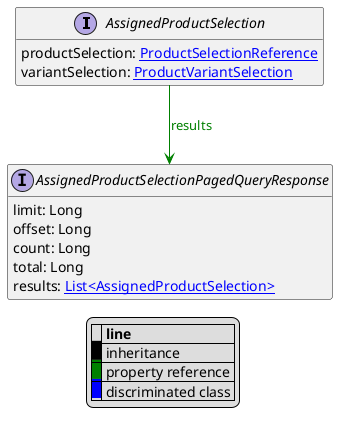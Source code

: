 @startuml

hide empty fields
hide empty methods
legend
|= |= line |
|<back:black>   </back>| inheritance |
|<back:green>   </back>| property reference |
|<back:blue>   </back>| discriminated class |
endlegend
interface AssignedProductSelection [[AssignedProductSelection.svg]]  {
    productSelection: [[ProductSelectionReference.svg ProductSelectionReference]]
    variantSelection: [[ProductVariantSelection.svg ProductVariantSelection]]
}



interface AssignedProductSelectionPagedQueryResponse [[AssignedProductSelectionPagedQueryResponse.svg]]  {
    limit: Long
    offset: Long
    count: Long
    total: Long
    results: [[AssignedProductSelection.svg List<AssignedProductSelection>]]
}

AssignedProductSelection --> AssignedProductSelectionPagedQueryResponse #green;text:green : "results"
@enduml
